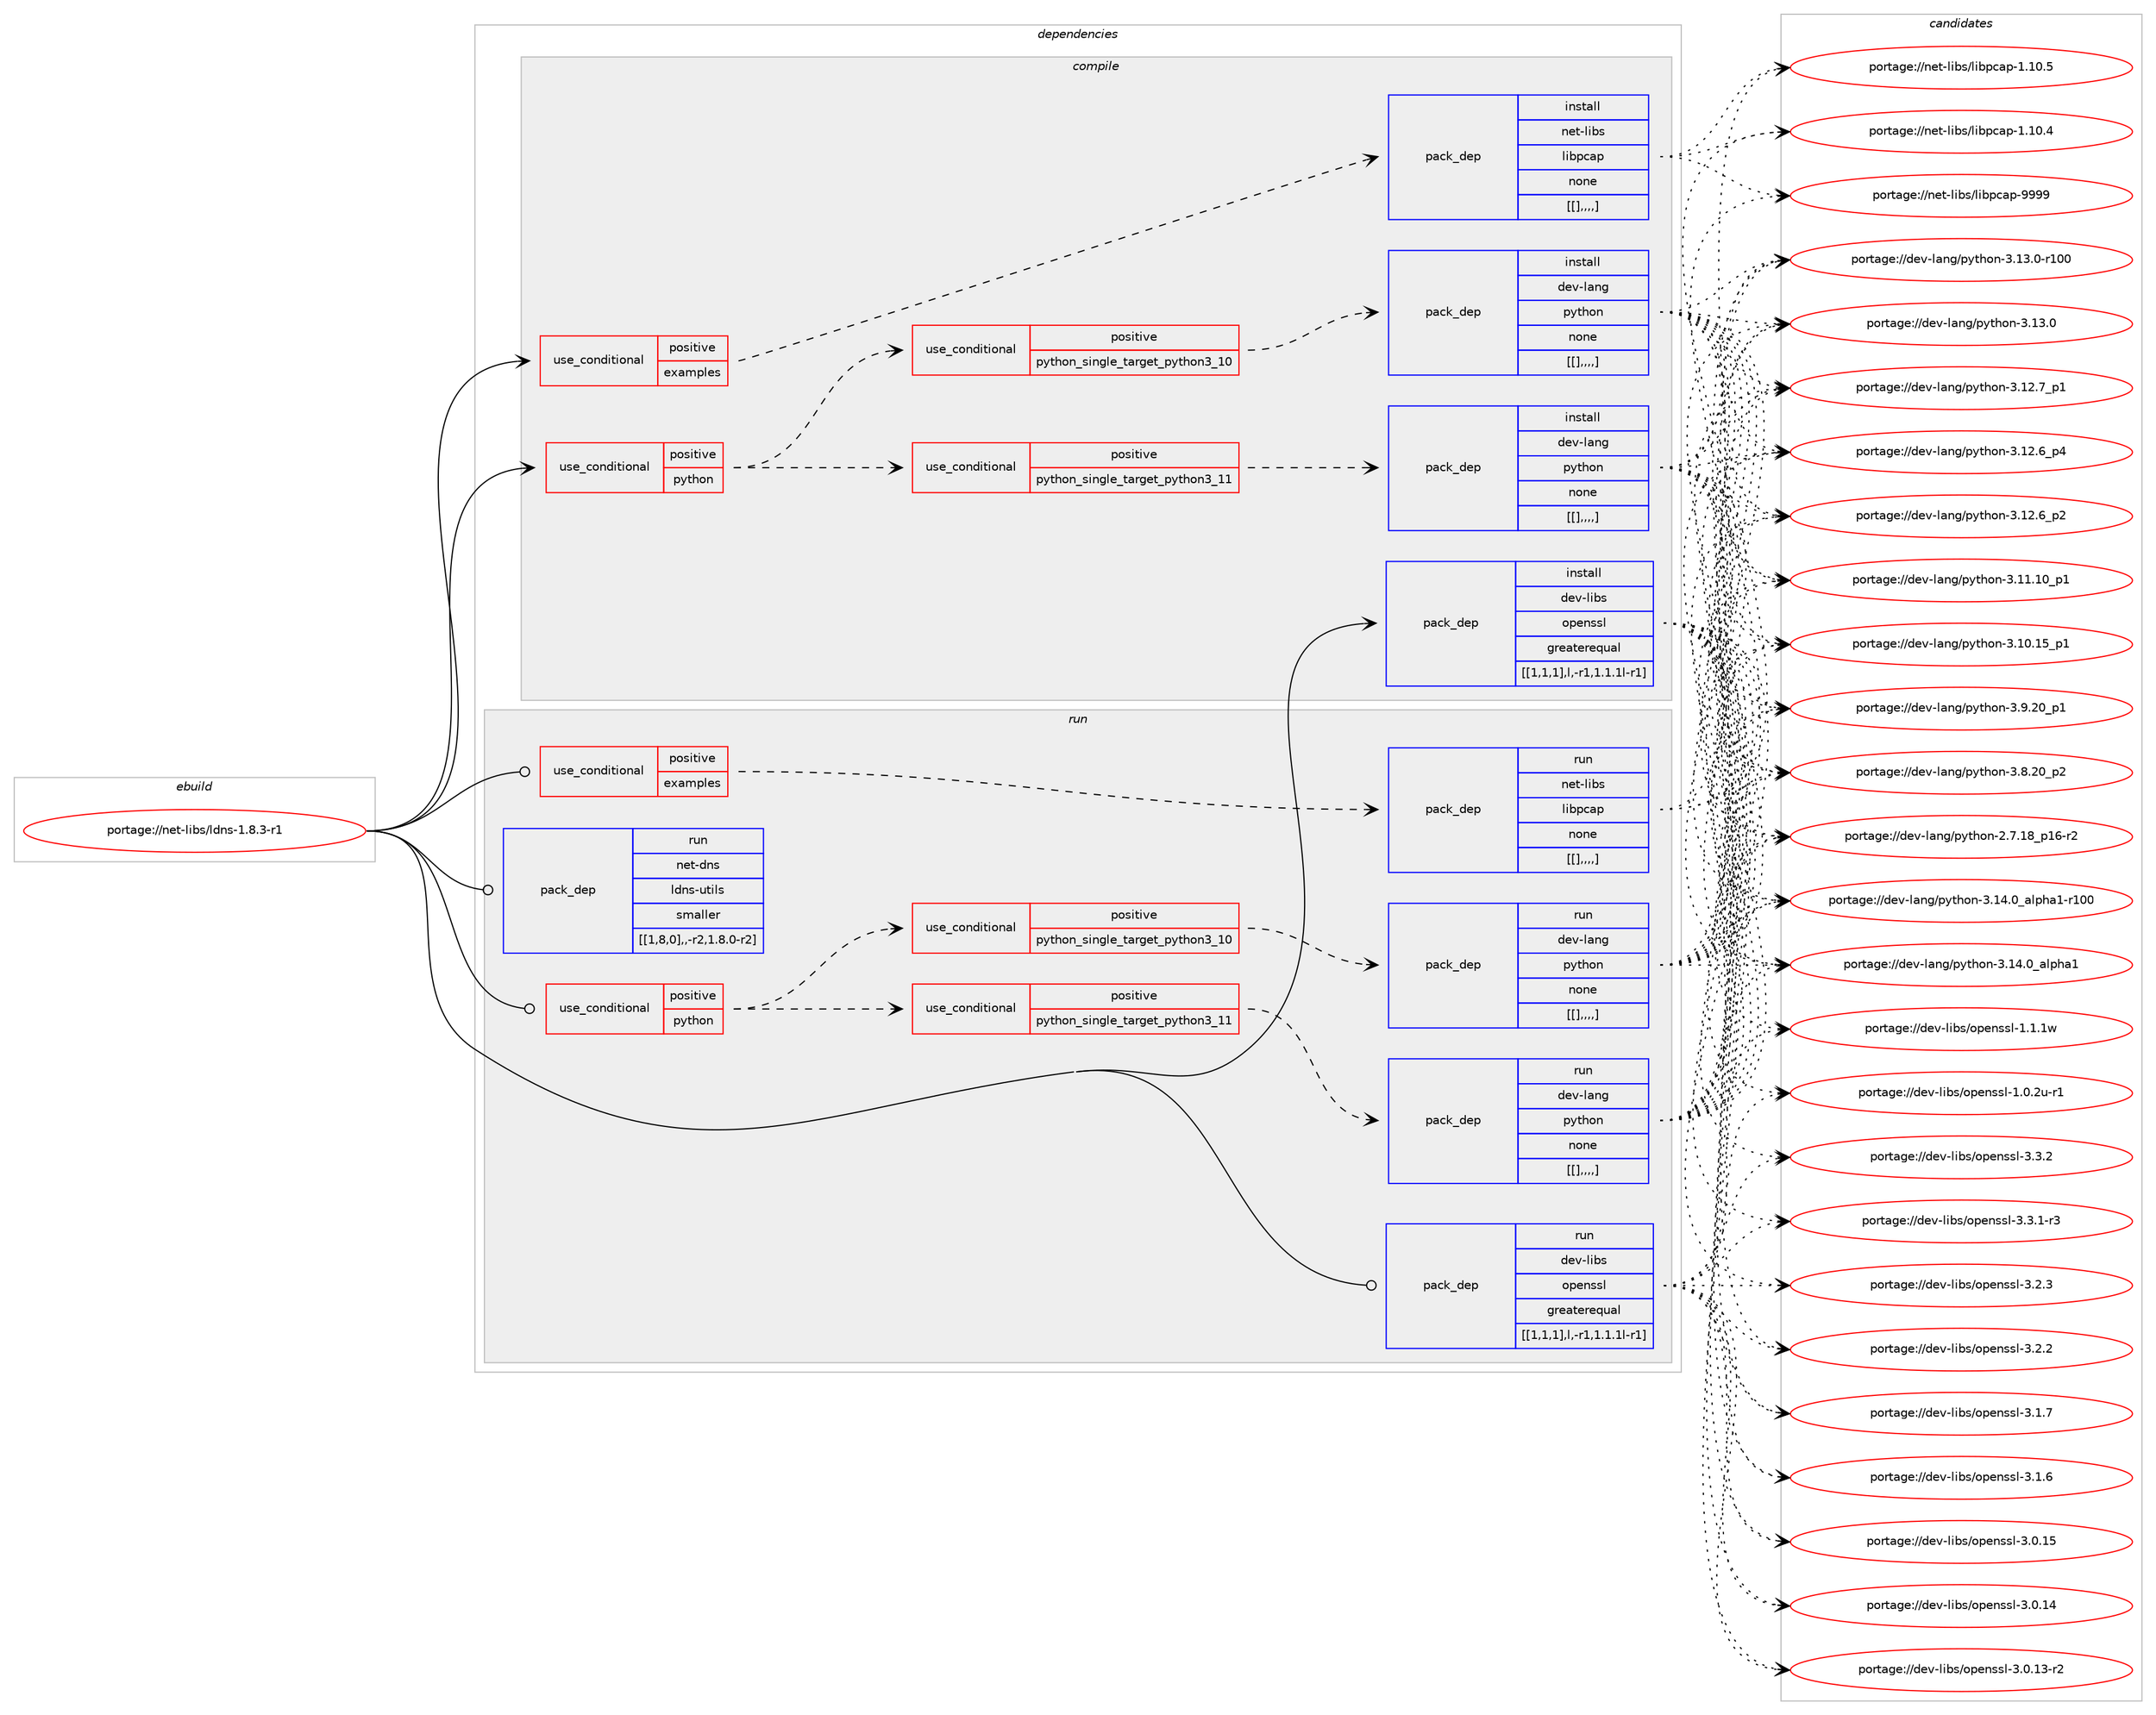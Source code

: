 digraph prolog {

# *************
# Graph options
# *************

newrank=true;
concentrate=true;
compound=true;
graph [rankdir=LR,fontname=Helvetica,fontsize=10,ranksep=1.5];#, ranksep=2.5, nodesep=0.2];
edge  [arrowhead=vee];
node  [fontname=Helvetica,fontsize=10];

# **********
# The ebuild
# **********

subgraph cluster_leftcol {
color=gray;
label=<<i>ebuild</i>>;
id [label="portage://net-libs/ldns-1.8.3-r1", color=red, width=4, href="../net-libs/ldns-1.8.3-r1.svg"];
}

# ****************
# The dependencies
# ****************

subgraph cluster_midcol {
color=gray;
label=<<i>dependencies</i>>;
subgraph cluster_compile {
fillcolor="#eeeeee";
style=filled;
label=<<i>compile</i>>;
subgraph cond100331 {
dependency382950 [label=<<TABLE BORDER="0" CELLBORDER="1" CELLSPACING="0" CELLPADDING="4"><TR><TD ROWSPAN="3" CELLPADDING="10">use_conditional</TD></TR><TR><TD>positive</TD></TR><TR><TD>examples</TD></TR></TABLE>>, shape=none, color=red];
subgraph pack279696 {
dependency382984 [label=<<TABLE BORDER="0" CELLBORDER="1" CELLSPACING="0" CELLPADDING="4" WIDTH="220"><TR><TD ROWSPAN="6" CELLPADDING="30">pack_dep</TD></TR><TR><TD WIDTH="110">install</TD></TR><TR><TD>net-libs</TD></TR><TR><TD>libpcap</TD></TR><TR><TD>none</TD></TR><TR><TD>[[],,,,]</TD></TR></TABLE>>, shape=none, color=blue];
}
dependency382950:e -> dependency382984:w [weight=20,style="dashed",arrowhead="vee"];
}
id:e -> dependency382950:w [weight=20,style="solid",arrowhead="vee"];
subgraph cond100348 {
dependency383060 [label=<<TABLE BORDER="0" CELLBORDER="1" CELLSPACING="0" CELLPADDING="4"><TR><TD ROWSPAN="3" CELLPADDING="10">use_conditional</TD></TR><TR><TD>positive</TD></TR><TR><TD>python</TD></TR></TABLE>>, shape=none, color=red];
subgraph cond100369 {
dependency383064 [label=<<TABLE BORDER="0" CELLBORDER="1" CELLSPACING="0" CELLPADDING="4"><TR><TD ROWSPAN="3" CELLPADDING="10">use_conditional</TD></TR><TR><TD>positive</TD></TR><TR><TD>python_single_target_python3_10</TD></TR></TABLE>>, shape=none, color=red];
subgraph pack279760 {
dependency383123 [label=<<TABLE BORDER="0" CELLBORDER="1" CELLSPACING="0" CELLPADDING="4" WIDTH="220"><TR><TD ROWSPAN="6" CELLPADDING="30">pack_dep</TD></TR><TR><TD WIDTH="110">install</TD></TR><TR><TD>dev-lang</TD></TR><TR><TD>python</TD></TR><TR><TD>none</TD></TR><TR><TD>[[],,,,]</TD></TR></TABLE>>, shape=none, color=blue];
}
dependency383064:e -> dependency383123:w [weight=20,style="dashed",arrowhead="vee"];
}
dependency383060:e -> dependency383064:w [weight=20,style="dashed",arrowhead="vee"];
subgraph cond100389 {
dependency383153 [label=<<TABLE BORDER="0" CELLBORDER="1" CELLSPACING="0" CELLPADDING="4"><TR><TD ROWSPAN="3" CELLPADDING="10">use_conditional</TD></TR><TR><TD>positive</TD></TR><TR><TD>python_single_target_python3_11</TD></TR></TABLE>>, shape=none, color=red];
subgraph pack279821 {
dependency383168 [label=<<TABLE BORDER="0" CELLBORDER="1" CELLSPACING="0" CELLPADDING="4" WIDTH="220"><TR><TD ROWSPAN="6" CELLPADDING="30">pack_dep</TD></TR><TR><TD WIDTH="110">install</TD></TR><TR><TD>dev-lang</TD></TR><TR><TD>python</TD></TR><TR><TD>none</TD></TR><TR><TD>[[],,,,]</TD></TR></TABLE>>, shape=none, color=blue];
}
dependency383153:e -> dependency383168:w [weight=20,style="dashed",arrowhead="vee"];
}
dependency383060:e -> dependency383153:w [weight=20,style="dashed",arrowhead="vee"];
}
id:e -> dependency383060:w [weight=20,style="solid",arrowhead="vee"];
subgraph pack279832 {
dependency383184 [label=<<TABLE BORDER="0" CELLBORDER="1" CELLSPACING="0" CELLPADDING="4" WIDTH="220"><TR><TD ROWSPAN="6" CELLPADDING="30">pack_dep</TD></TR><TR><TD WIDTH="110">install</TD></TR><TR><TD>dev-libs</TD></TR><TR><TD>openssl</TD></TR><TR><TD>greaterequal</TD></TR><TR><TD>[[1,1,1],l,-r1,1.1.1l-r1]</TD></TR></TABLE>>, shape=none, color=blue];
}
id:e -> dependency383184:w [weight=20,style="solid",arrowhead="vee"];
}
subgraph cluster_compileandrun {
fillcolor="#eeeeee";
style=filled;
label=<<i>compile and run</i>>;
}
subgraph cluster_run {
fillcolor="#eeeeee";
style=filled;
label=<<i>run</i>>;
subgraph cond100402 {
dependency383200 [label=<<TABLE BORDER="0" CELLBORDER="1" CELLSPACING="0" CELLPADDING="4"><TR><TD ROWSPAN="3" CELLPADDING="10">use_conditional</TD></TR><TR><TD>positive</TD></TR><TR><TD>examples</TD></TR></TABLE>>, shape=none, color=red];
subgraph pack279873 {
dependency383224 [label=<<TABLE BORDER="0" CELLBORDER="1" CELLSPACING="0" CELLPADDING="4" WIDTH="220"><TR><TD ROWSPAN="6" CELLPADDING="30">pack_dep</TD></TR><TR><TD WIDTH="110">run</TD></TR><TR><TD>net-libs</TD></TR><TR><TD>libpcap</TD></TR><TR><TD>none</TD></TR><TR><TD>[[],,,,]</TD></TR></TABLE>>, shape=none, color=blue];
}
dependency383200:e -> dependency383224:w [weight=20,style="dashed",arrowhead="vee"];
}
id:e -> dependency383200:w [weight=20,style="solid",arrowhead="odot"];
subgraph cond100408 {
dependency383266 [label=<<TABLE BORDER="0" CELLBORDER="1" CELLSPACING="0" CELLPADDING="4"><TR><TD ROWSPAN="3" CELLPADDING="10">use_conditional</TD></TR><TR><TD>positive</TD></TR><TR><TD>python</TD></TR></TABLE>>, shape=none, color=red];
subgraph cond100414 {
dependency383268 [label=<<TABLE BORDER="0" CELLBORDER="1" CELLSPACING="0" CELLPADDING="4"><TR><TD ROWSPAN="3" CELLPADDING="10">use_conditional</TD></TR><TR><TD>positive</TD></TR><TR><TD>python_single_target_python3_10</TD></TR></TABLE>>, shape=none, color=red];
subgraph pack279918 {
dependency383317 [label=<<TABLE BORDER="0" CELLBORDER="1" CELLSPACING="0" CELLPADDING="4" WIDTH="220"><TR><TD ROWSPAN="6" CELLPADDING="30">pack_dep</TD></TR><TR><TD WIDTH="110">run</TD></TR><TR><TD>dev-lang</TD></TR><TR><TD>python</TD></TR><TR><TD>none</TD></TR><TR><TD>[[],,,,]</TD></TR></TABLE>>, shape=none, color=blue];
}
dependency383268:e -> dependency383317:w [weight=20,style="dashed",arrowhead="vee"];
}
dependency383266:e -> dependency383268:w [weight=20,style="dashed",arrowhead="vee"];
subgraph cond100436 {
dependency383340 [label=<<TABLE BORDER="0" CELLBORDER="1" CELLSPACING="0" CELLPADDING="4"><TR><TD ROWSPAN="3" CELLPADDING="10">use_conditional</TD></TR><TR><TD>positive</TD></TR><TR><TD>python_single_target_python3_11</TD></TR></TABLE>>, shape=none, color=red];
subgraph pack279970 {
dependency383356 [label=<<TABLE BORDER="0" CELLBORDER="1" CELLSPACING="0" CELLPADDING="4" WIDTH="220"><TR><TD ROWSPAN="6" CELLPADDING="30">pack_dep</TD></TR><TR><TD WIDTH="110">run</TD></TR><TR><TD>dev-lang</TD></TR><TR><TD>python</TD></TR><TR><TD>none</TD></TR><TR><TD>[[],,,,]</TD></TR></TABLE>>, shape=none, color=blue];
}
dependency383340:e -> dependency383356:w [weight=20,style="dashed",arrowhead="vee"];
}
dependency383266:e -> dependency383340:w [weight=20,style="dashed",arrowhead="vee"];
}
id:e -> dependency383266:w [weight=20,style="solid",arrowhead="odot"];
subgraph pack279980 {
dependency383390 [label=<<TABLE BORDER="0" CELLBORDER="1" CELLSPACING="0" CELLPADDING="4" WIDTH="220"><TR><TD ROWSPAN="6" CELLPADDING="30">pack_dep</TD></TR><TR><TD WIDTH="110">run</TD></TR><TR><TD>dev-libs</TD></TR><TR><TD>openssl</TD></TR><TR><TD>greaterequal</TD></TR><TR><TD>[[1,1,1],l,-r1,1.1.1l-r1]</TD></TR></TABLE>>, shape=none, color=blue];
}
id:e -> dependency383390:w [weight=20,style="solid",arrowhead="odot"];
subgraph pack280002 {
dependency383414 [label=<<TABLE BORDER="0" CELLBORDER="1" CELLSPACING="0" CELLPADDING="4" WIDTH="220"><TR><TD ROWSPAN="6" CELLPADDING="30">pack_dep</TD></TR><TR><TD WIDTH="110">run</TD></TR><TR><TD>net-dns</TD></TR><TR><TD>ldns-utils</TD></TR><TR><TD>smaller</TD></TR><TR><TD>[[1,8,0],,-r2,1.8.0-r2]</TD></TR></TABLE>>, shape=none, color=blue];
}
id:e -> dependency383414:w [weight=20,style="solid",arrowhead="odot"];
}
}

# **************
# The candidates
# **************

subgraph cluster_choices {
rank=same;
color=gray;
label=<<i>candidates</i>>;

subgraph choice279282 {
color=black;
nodesep=1;
choice1101011164510810598115471081059811299971124557575757 [label="portage://net-libs/libpcap-9999", color=red, width=4,href="../net-libs/libpcap-9999.svg"];
choice11010111645108105981154710810598112999711245494649484653 [label="portage://net-libs/libpcap-1.10.5", color=red, width=4,href="../net-libs/libpcap-1.10.5.svg"];
choice11010111645108105981154710810598112999711245494649484652 [label="portage://net-libs/libpcap-1.10.4", color=red, width=4,href="../net-libs/libpcap-1.10.4.svg"];
dependency382984:e -> choice1101011164510810598115471081059811299971124557575757:w [style=dotted,weight="100"];
dependency382984:e -> choice11010111645108105981154710810598112999711245494649484653:w [style=dotted,weight="100"];
dependency382984:e -> choice11010111645108105981154710810598112999711245494649484652:w [style=dotted,weight="100"];
}
subgraph choice279321 {
color=black;
nodesep=1;
choice100101118451089711010347112121116104111110455146495246489597108112104974945114494848 [label="portage://dev-lang/python-3.14.0_alpha1-r100", color=red, width=4,href="../dev-lang/python-3.14.0_alpha1-r100.svg"];
choice1001011184510897110103471121211161041111104551464952464895971081121049749 [label="portage://dev-lang/python-3.14.0_alpha1", color=red, width=4,href="../dev-lang/python-3.14.0_alpha1.svg"];
choice1001011184510897110103471121211161041111104551464951464845114494848 [label="portage://dev-lang/python-3.13.0-r100", color=red, width=4,href="../dev-lang/python-3.13.0-r100.svg"];
choice10010111845108971101034711212111610411111045514649514648 [label="portage://dev-lang/python-3.13.0", color=red, width=4,href="../dev-lang/python-3.13.0.svg"];
choice100101118451089711010347112121116104111110455146495046559511249 [label="portage://dev-lang/python-3.12.7_p1", color=red, width=4,href="../dev-lang/python-3.12.7_p1.svg"];
choice100101118451089711010347112121116104111110455146495046549511252 [label="portage://dev-lang/python-3.12.6_p4", color=red, width=4,href="../dev-lang/python-3.12.6_p4.svg"];
choice100101118451089711010347112121116104111110455146495046549511250 [label="portage://dev-lang/python-3.12.6_p2", color=red, width=4,href="../dev-lang/python-3.12.6_p2.svg"];
choice10010111845108971101034711212111610411111045514649494649489511249 [label="portage://dev-lang/python-3.11.10_p1", color=red, width=4,href="../dev-lang/python-3.11.10_p1.svg"];
choice10010111845108971101034711212111610411111045514649484649539511249 [label="portage://dev-lang/python-3.10.15_p1", color=red, width=4,href="../dev-lang/python-3.10.15_p1.svg"];
choice100101118451089711010347112121116104111110455146574650489511249 [label="portage://dev-lang/python-3.9.20_p1", color=red, width=4,href="../dev-lang/python-3.9.20_p1.svg"];
choice100101118451089711010347112121116104111110455146564650489511250 [label="portage://dev-lang/python-3.8.20_p2", color=red, width=4,href="../dev-lang/python-3.8.20_p2.svg"];
choice100101118451089711010347112121116104111110455046554649569511249544511450 [label="portage://dev-lang/python-2.7.18_p16-r2", color=red, width=4,href="../dev-lang/python-2.7.18_p16-r2.svg"];
dependency383123:e -> choice100101118451089711010347112121116104111110455146495246489597108112104974945114494848:w [style=dotted,weight="100"];
dependency383123:e -> choice1001011184510897110103471121211161041111104551464952464895971081121049749:w [style=dotted,weight="100"];
dependency383123:e -> choice1001011184510897110103471121211161041111104551464951464845114494848:w [style=dotted,weight="100"];
dependency383123:e -> choice10010111845108971101034711212111610411111045514649514648:w [style=dotted,weight="100"];
dependency383123:e -> choice100101118451089711010347112121116104111110455146495046559511249:w [style=dotted,weight="100"];
dependency383123:e -> choice100101118451089711010347112121116104111110455146495046549511252:w [style=dotted,weight="100"];
dependency383123:e -> choice100101118451089711010347112121116104111110455146495046549511250:w [style=dotted,weight="100"];
dependency383123:e -> choice10010111845108971101034711212111610411111045514649494649489511249:w [style=dotted,weight="100"];
dependency383123:e -> choice10010111845108971101034711212111610411111045514649484649539511249:w [style=dotted,weight="100"];
dependency383123:e -> choice100101118451089711010347112121116104111110455146574650489511249:w [style=dotted,weight="100"];
dependency383123:e -> choice100101118451089711010347112121116104111110455146564650489511250:w [style=dotted,weight="100"];
dependency383123:e -> choice100101118451089711010347112121116104111110455046554649569511249544511450:w [style=dotted,weight="100"];
}
subgraph choice279369 {
color=black;
nodesep=1;
choice100101118451089711010347112121116104111110455146495246489597108112104974945114494848 [label="portage://dev-lang/python-3.14.0_alpha1-r100", color=red, width=4,href="../dev-lang/python-3.14.0_alpha1-r100.svg"];
choice1001011184510897110103471121211161041111104551464952464895971081121049749 [label="portage://dev-lang/python-3.14.0_alpha1", color=red, width=4,href="../dev-lang/python-3.14.0_alpha1.svg"];
choice1001011184510897110103471121211161041111104551464951464845114494848 [label="portage://dev-lang/python-3.13.0-r100", color=red, width=4,href="../dev-lang/python-3.13.0-r100.svg"];
choice10010111845108971101034711212111610411111045514649514648 [label="portage://dev-lang/python-3.13.0", color=red, width=4,href="../dev-lang/python-3.13.0.svg"];
choice100101118451089711010347112121116104111110455146495046559511249 [label="portage://dev-lang/python-3.12.7_p1", color=red, width=4,href="../dev-lang/python-3.12.7_p1.svg"];
choice100101118451089711010347112121116104111110455146495046549511252 [label="portage://dev-lang/python-3.12.6_p4", color=red, width=4,href="../dev-lang/python-3.12.6_p4.svg"];
choice100101118451089711010347112121116104111110455146495046549511250 [label="portage://dev-lang/python-3.12.6_p2", color=red, width=4,href="../dev-lang/python-3.12.6_p2.svg"];
choice10010111845108971101034711212111610411111045514649494649489511249 [label="portage://dev-lang/python-3.11.10_p1", color=red, width=4,href="../dev-lang/python-3.11.10_p1.svg"];
choice10010111845108971101034711212111610411111045514649484649539511249 [label="portage://dev-lang/python-3.10.15_p1", color=red, width=4,href="../dev-lang/python-3.10.15_p1.svg"];
choice100101118451089711010347112121116104111110455146574650489511249 [label="portage://dev-lang/python-3.9.20_p1", color=red, width=4,href="../dev-lang/python-3.9.20_p1.svg"];
choice100101118451089711010347112121116104111110455146564650489511250 [label="portage://dev-lang/python-3.8.20_p2", color=red, width=4,href="../dev-lang/python-3.8.20_p2.svg"];
choice100101118451089711010347112121116104111110455046554649569511249544511450 [label="portage://dev-lang/python-2.7.18_p16-r2", color=red, width=4,href="../dev-lang/python-2.7.18_p16-r2.svg"];
dependency383168:e -> choice100101118451089711010347112121116104111110455146495246489597108112104974945114494848:w [style=dotted,weight="100"];
dependency383168:e -> choice1001011184510897110103471121211161041111104551464952464895971081121049749:w [style=dotted,weight="100"];
dependency383168:e -> choice1001011184510897110103471121211161041111104551464951464845114494848:w [style=dotted,weight="100"];
dependency383168:e -> choice10010111845108971101034711212111610411111045514649514648:w [style=dotted,weight="100"];
dependency383168:e -> choice100101118451089711010347112121116104111110455146495046559511249:w [style=dotted,weight="100"];
dependency383168:e -> choice100101118451089711010347112121116104111110455146495046549511252:w [style=dotted,weight="100"];
dependency383168:e -> choice100101118451089711010347112121116104111110455146495046549511250:w [style=dotted,weight="100"];
dependency383168:e -> choice10010111845108971101034711212111610411111045514649494649489511249:w [style=dotted,weight="100"];
dependency383168:e -> choice10010111845108971101034711212111610411111045514649484649539511249:w [style=dotted,weight="100"];
dependency383168:e -> choice100101118451089711010347112121116104111110455146574650489511249:w [style=dotted,weight="100"];
dependency383168:e -> choice100101118451089711010347112121116104111110455146564650489511250:w [style=dotted,weight="100"];
dependency383168:e -> choice100101118451089711010347112121116104111110455046554649569511249544511450:w [style=dotted,weight="100"];
}
subgraph choice279383 {
color=black;
nodesep=1;
choice100101118451081059811547111112101110115115108455146514650 [label="portage://dev-libs/openssl-3.3.2", color=red, width=4,href="../dev-libs/openssl-3.3.2.svg"];
choice1001011184510810598115471111121011101151151084551465146494511451 [label="portage://dev-libs/openssl-3.3.1-r3", color=red, width=4,href="../dev-libs/openssl-3.3.1-r3.svg"];
choice100101118451081059811547111112101110115115108455146504651 [label="portage://dev-libs/openssl-3.2.3", color=red, width=4,href="../dev-libs/openssl-3.2.3.svg"];
choice100101118451081059811547111112101110115115108455146504650 [label="portage://dev-libs/openssl-3.2.2", color=red, width=4,href="../dev-libs/openssl-3.2.2.svg"];
choice100101118451081059811547111112101110115115108455146494655 [label="portage://dev-libs/openssl-3.1.7", color=red, width=4,href="../dev-libs/openssl-3.1.7.svg"];
choice100101118451081059811547111112101110115115108455146494654 [label="portage://dev-libs/openssl-3.1.6", color=red, width=4,href="../dev-libs/openssl-3.1.6.svg"];
choice10010111845108105981154711111210111011511510845514648464953 [label="portage://dev-libs/openssl-3.0.15", color=red, width=4,href="../dev-libs/openssl-3.0.15.svg"];
choice10010111845108105981154711111210111011511510845514648464952 [label="portage://dev-libs/openssl-3.0.14", color=red, width=4,href="../dev-libs/openssl-3.0.14.svg"];
choice100101118451081059811547111112101110115115108455146484649514511450 [label="portage://dev-libs/openssl-3.0.13-r2", color=red, width=4,href="../dev-libs/openssl-3.0.13-r2.svg"];
choice100101118451081059811547111112101110115115108454946494649119 [label="portage://dev-libs/openssl-1.1.1w", color=red, width=4,href="../dev-libs/openssl-1.1.1w.svg"];
choice1001011184510810598115471111121011101151151084549464846501174511449 [label="portage://dev-libs/openssl-1.0.2u-r1", color=red, width=4,href="../dev-libs/openssl-1.0.2u-r1.svg"];
dependency383184:e -> choice100101118451081059811547111112101110115115108455146514650:w [style=dotted,weight="100"];
dependency383184:e -> choice1001011184510810598115471111121011101151151084551465146494511451:w [style=dotted,weight="100"];
dependency383184:e -> choice100101118451081059811547111112101110115115108455146504651:w [style=dotted,weight="100"];
dependency383184:e -> choice100101118451081059811547111112101110115115108455146504650:w [style=dotted,weight="100"];
dependency383184:e -> choice100101118451081059811547111112101110115115108455146494655:w [style=dotted,weight="100"];
dependency383184:e -> choice100101118451081059811547111112101110115115108455146494654:w [style=dotted,weight="100"];
dependency383184:e -> choice10010111845108105981154711111210111011511510845514648464953:w [style=dotted,weight="100"];
dependency383184:e -> choice10010111845108105981154711111210111011511510845514648464952:w [style=dotted,weight="100"];
dependency383184:e -> choice100101118451081059811547111112101110115115108455146484649514511450:w [style=dotted,weight="100"];
dependency383184:e -> choice100101118451081059811547111112101110115115108454946494649119:w [style=dotted,weight="100"];
dependency383184:e -> choice1001011184510810598115471111121011101151151084549464846501174511449:w [style=dotted,weight="100"];
}
subgraph choice279396 {
color=black;
nodesep=1;
choice1101011164510810598115471081059811299971124557575757 [label="portage://net-libs/libpcap-9999", color=red, width=4,href="../net-libs/libpcap-9999.svg"];
choice11010111645108105981154710810598112999711245494649484653 [label="portage://net-libs/libpcap-1.10.5", color=red, width=4,href="../net-libs/libpcap-1.10.5.svg"];
choice11010111645108105981154710810598112999711245494649484652 [label="portage://net-libs/libpcap-1.10.4", color=red, width=4,href="../net-libs/libpcap-1.10.4.svg"];
dependency383224:e -> choice1101011164510810598115471081059811299971124557575757:w [style=dotted,weight="100"];
dependency383224:e -> choice11010111645108105981154710810598112999711245494649484653:w [style=dotted,weight="100"];
dependency383224:e -> choice11010111645108105981154710810598112999711245494649484652:w [style=dotted,weight="100"];
}
subgraph choice279411 {
color=black;
nodesep=1;
choice100101118451089711010347112121116104111110455146495246489597108112104974945114494848 [label="portage://dev-lang/python-3.14.0_alpha1-r100", color=red, width=4,href="../dev-lang/python-3.14.0_alpha1-r100.svg"];
choice1001011184510897110103471121211161041111104551464952464895971081121049749 [label="portage://dev-lang/python-3.14.0_alpha1", color=red, width=4,href="../dev-lang/python-3.14.0_alpha1.svg"];
choice1001011184510897110103471121211161041111104551464951464845114494848 [label="portage://dev-lang/python-3.13.0-r100", color=red, width=4,href="../dev-lang/python-3.13.0-r100.svg"];
choice10010111845108971101034711212111610411111045514649514648 [label="portage://dev-lang/python-3.13.0", color=red, width=4,href="../dev-lang/python-3.13.0.svg"];
choice100101118451089711010347112121116104111110455146495046559511249 [label="portage://dev-lang/python-3.12.7_p1", color=red, width=4,href="../dev-lang/python-3.12.7_p1.svg"];
choice100101118451089711010347112121116104111110455146495046549511252 [label="portage://dev-lang/python-3.12.6_p4", color=red, width=4,href="../dev-lang/python-3.12.6_p4.svg"];
choice100101118451089711010347112121116104111110455146495046549511250 [label="portage://dev-lang/python-3.12.6_p2", color=red, width=4,href="../dev-lang/python-3.12.6_p2.svg"];
choice10010111845108971101034711212111610411111045514649494649489511249 [label="portage://dev-lang/python-3.11.10_p1", color=red, width=4,href="../dev-lang/python-3.11.10_p1.svg"];
choice10010111845108971101034711212111610411111045514649484649539511249 [label="portage://dev-lang/python-3.10.15_p1", color=red, width=4,href="../dev-lang/python-3.10.15_p1.svg"];
choice100101118451089711010347112121116104111110455146574650489511249 [label="portage://dev-lang/python-3.9.20_p1", color=red, width=4,href="../dev-lang/python-3.9.20_p1.svg"];
choice100101118451089711010347112121116104111110455146564650489511250 [label="portage://dev-lang/python-3.8.20_p2", color=red, width=4,href="../dev-lang/python-3.8.20_p2.svg"];
choice100101118451089711010347112121116104111110455046554649569511249544511450 [label="portage://dev-lang/python-2.7.18_p16-r2", color=red, width=4,href="../dev-lang/python-2.7.18_p16-r2.svg"];
dependency383317:e -> choice100101118451089711010347112121116104111110455146495246489597108112104974945114494848:w [style=dotted,weight="100"];
dependency383317:e -> choice1001011184510897110103471121211161041111104551464952464895971081121049749:w [style=dotted,weight="100"];
dependency383317:e -> choice1001011184510897110103471121211161041111104551464951464845114494848:w [style=dotted,weight="100"];
dependency383317:e -> choice10010111845108971101034711212111610411111045514649514648:w [style=dotted,weight="100"];
dependency383317:e -> choice100101118451089711010347112121116104111110455146495046559511249:w [style=dotted,weight="100"];
dependency383317:e -> choice100101118451089711010347112121116104111110455146495046549511252:w [style=dotted,weight="100"];
dependency383317:e -> choice100101118451089711010347112121116104111110455146495046549511250:w [style=dotted,weight="100"];
dependency383317:e -> choice10010111845108971101034711212111610411111045514649494649489511249:w [style=dotted,weight="100"];
dependency383317:e -> choice10010111845108971101034711212111610411111045514649484649539511249:w [style=dotted,weight="100"];
dependency383317:e -> choice100101118451089711010347112121116104111110455146574650489511249:w [style=dotted,weight="100"];
dependency383317:e -> choice100101118451089711010347112121116104111110455146564650489511250:w [style=dotted,weight="100"];
dependency383317:e -> choice100101118451089711010347112121116104111110455046554649569511249544511450:w [style=dotted,weight="100"];
}
subgraph choice279427 {
color=black;
nodesep=1;
choice100101118451089711010347112121116104111110455146495246489597108112104974945114494848 [label="portage://dev-lang/python-3.14.0_alpha1-r100", color=red, width=4,href="../dev-lang/python-3.14.0_alpha1-r100.svg"];
choice1001011184510897110103471121211161041111104551464952464895971081121049749 [label="portage://dev-lang/python-3.14.0_alpha1", color=red, width=4,href="../dev-lang/python-3.14.0_alpha1.svg"];
choice1001011184510897110103471121211161041111104551464951464845114494848 [label="portage://dev-lang/python-3.13.0-r100", color=red, width=4,href="../dev-lang/python-3.13.0-r100.svg"];
choice10010111845108971101034711212111610411111045514649514648 [label="portage://dev-lang/python-3.13.0", color=red, width=4,href="../dev-lang/python-3.13.0.svg"];
choice100101118451089711010347112121116104111110455146495046559511249 [label="portage://dev-lang/python-3.12.7_p1", color=red, width=4,href="../dev-lang/python-3.12.7_p1.svg"];
choice100101118451089711010347112121116104111110455146495046549511252 [label="portage://dev-lang/python-3.12.6_p4", color=red, width=4,href="../dev-lang/python-3.12.6_p4.svg"];
choice100101118451089711010347112121116104111110455146495046549511250 [label="portage://dev-lang/python-3.12.6_p2", color=red, width=4,href="../dev-lang/python-3.12.6_p2.svg"];
choice10010111845108971101034711212111610411111045514649494649489511249 [label="portage://dev-lang/python-3.11.10_p1", color=red, width=4,href="../dev-lang/python-3.11.10_p1.svg"];
choice10010111845108971101034711212111610411111045514649484649539511249 [label="portage://dev-lang/python-3.10.15_p1", color=red, width=4,href="../dev-lang/python-3.10.15_p1.svg"];
choice100101118451089711010347112121116104111110455146574650489511249 [label="portage://dev-lang/python-3.9.20_p1", color=red, width=4,href="../dev-lang/python-3.9.20_p1.svg"];
choice100101118451089711010347112121116104111110455146564650489511250 [label="portage://dev-lang/python-3.8.20_p2", color=red, width=4,href="../dev-lang/python-3.8.20_p2.svg"];
choice100101118451089711010347112121116104111110455046554649569511249544511450 [label="portage://dev-lang/python-2.7.18_p16-r2", color=red, width=4,href="../dev-lang/python-2.7.18_p16-r2.svg"];
dependency383356:e -> choice100101118451089711010347112121116104111110455146495246489597108112104974945114494848:w [style=dotted,weight="100"];
dependency383356:e -> choice1001011184510897110103471121211161041111104551464952464895971081121049749:w [style=dotted,weight="100"];
dependency383356:e -> choice1001011184510897110103471121211161041111104551464951464845114494848:w [style=dotted,weight="100"];
dependency383356:e -> choice10010111845108971101034711212111610411111045514649514648:w [style=dotted,weight="100"];
dependency383356:e -> choice100101118451089711010347112121116104111110455146495046559511249:w [style=dotted,weight="100"];
dependency383356:e -> choice100101118451089711010347112121116104111110455146495046549511252:w [style=dotted,weight="100"];
dependency383356:e -> choice100101118451089711010347112121116104111110455146495046549511250:w [style=dotted,weight="100"];
dependency383356:e -> choice10010111845108971101034711212111610411111045514649494649489511249:w [style=dotted,weight="100"];
dependency383356:e -> choice10010111845108971101034711212111610411111045514649484649539511249:w [style=dotted,weight="100"];
dependency383356:e -> choice100101118451089711010347112121116104111110455146574650489511249:w [style=dotted,weight="100"];
dependency383356:e -> choice100101118451089711010347112121116104111110455146564650489511250:w [style=dotted,weight="100"];
dependency383356:e -> choice100101118451089711010347112121116104111110455046554649569511249544511450:w [style=dotted,weight="100"];
}
subgraph choice279448 {
color=black;
nodesep=1;
choice100101118451081059811547111112101110115115108455146514650 [label="portage://dev-libs/openssl-3.3.2", color=red, width=4,href="../dev-libs/openssl-3.3.2.svg"];
choice1001011184510810598115471111121011101151151084551465146494511451 [label="portage://dev-libs/openssl-3.3.1-r3", color=red, width=4,href="../dev-libs/openssl-3.3.1-r3.svg"];
choice100101118451081059811547111112101110115115108455146504651 [label="portage://dev-libs/openssl-3.2.3", color=red, width=4,href="../dev-libs/openssl-3.2.3.svg"];
choice100101118451081059811547111112101110115115108455146504650 [label="portage://dev-libs/openssl-3.2.2", color=red, width=4,href="../dev-libs/openssl-3.2.2.svg"];
choice100101118451081059811547111112101110115115108455146494655 [label="portage://dev-libs/openssl-3.1.7", color=red, width=4,href="../dev-libs/openssl-3.1.7.svg"];
choice100101118451081059811547111112101110115115108455146494654 [label="portage://dev-libs/openssl-3.1.6", color=red, width=4,href="../dev-libs/openssl-3.1.6.svg"];
choice10010111845108105981154711111210111011511510845514648464953 [label="portage://dev-libs/openssl-3.0.15", color=red, width=4,href="../dev-libs/openssl-3.0.15.svg"];
choice10010111845108105981154711111210111011511510845514648464952 [label="portage://dev-libs/openssl-3.0.14", color=red, width=4,href="../dev-libs/openssl-3.0.14.svg"];
choice100101118451081059811547111112101110115115108455146484649514511450 [label="portage://dev-libs/openssl-3.0.13-r2", color=red, width=4,href="../dev-libs/openssl-3.0.13-r2.svg"];
choice100101118451081059811547111112101110115115108454946494649119 [label="portage://dev-libs/openssl-1.1.1w", color=red, width=4,href="../dev-libs/openssl-1.1.1w.svg"];
choice1001011184510810598115471111121011101151151084549464846501174511449 [label="portage://dev-libs/openssl-1.0.2u-r1", color=red, width=4,href="../dev-libs/openssl-1.0.2u-r1.svg"];
dependency383390:e -> choice100101118451081059811547111112101110115115108455146514650:w [style=dotted,weight="100"];
dependency383390:e -> choice1001011184510810598115471111121011101151151084551465146494511451:w [style=dotted,weight="100"];
dependency383390:e -> choice100101118451081059811547111112101110115115108455146504651:w [style=dotted,weight="100"];
dependency383390:e -> choice100101118451081059811547111112101110115115108455146504650:w [style=dotted,weight="100"];
dependency383390:e -> choice100101118451081059811547111112101110115115108455146494655:w [style=dotted,weight="100"];
dependency383390:e -> choice100101118451081059811547111112101110115115108455146494654:w [style=dotted,weight="100"];
dependency383390:e -> choice10010111845108105981154711111210111011511510845514648464953:w [style=dotted,weight="100"];
dependency383390:e -> choice10010111845108105981154711111210111011511510845514648464952:w [style=dotted,weight="100"];
dependency383390:e -> choice100101118451081059811547111112101110115115108455146484649514511450:w [style=dotted,weight="100"];
dependency383390:e -> choice100101118451081059811547111112101110115115108454946494649119:w [style=dotted,weight="100"];
dependency383390:e -> choice1001011184510810598115471111121011101151151084549464846501174511449:w [style=dotted,weight="100"];
}
subgraph choice279459 {
color=black;
nodesep=1;
}
}

}
